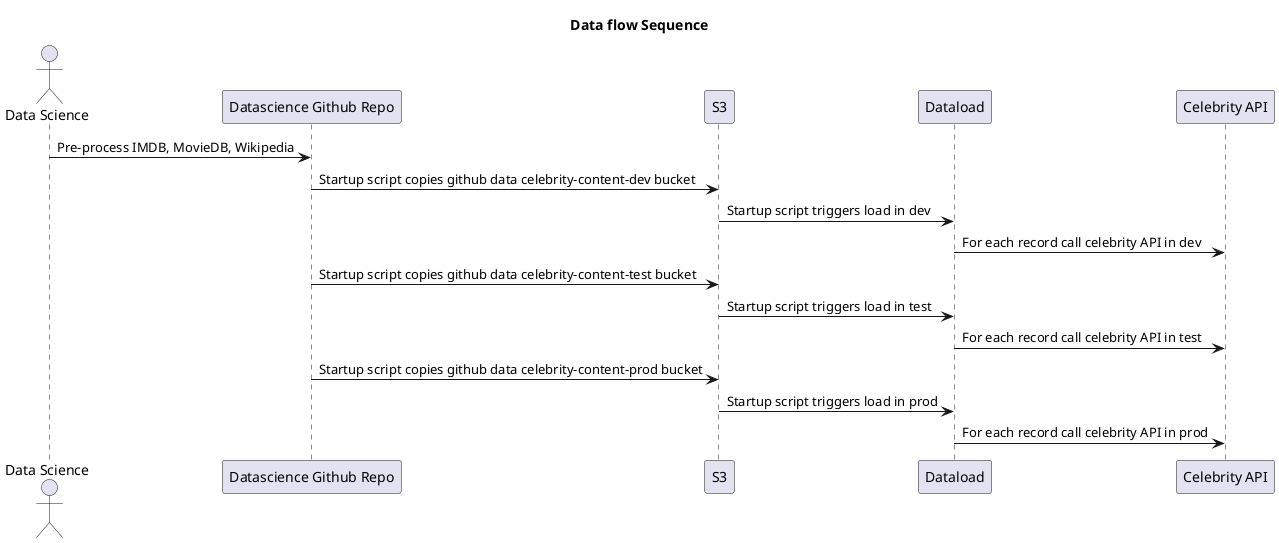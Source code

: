 @startuml

title Data flow Sequence

actor "Data Science" as DS
participant "Datascience Github Repo" as G
participant "S3" as S
participant "Dataload" as D
participant "Celebrity API" as C
DS -> G: Pre-process IMDB, MovieDB, Wikipedia
G -> S: Startup script copies github data celebrity-content-dev bucket
S -> D: Startup script triggers load in dev
D -> C: For each record call celebrity API in dev
G -> S: Startup script copies github data celebrity-content-test bucket
S -> D: Startup script triggers load in test
D -> C: For each record call celebrity API in test
G -> S: Startup script copies github data celebrity-content-prod bucket
S -> D: Startup script triggers load in prod
D -> C: For each record call celebrity API in prod
@enduml